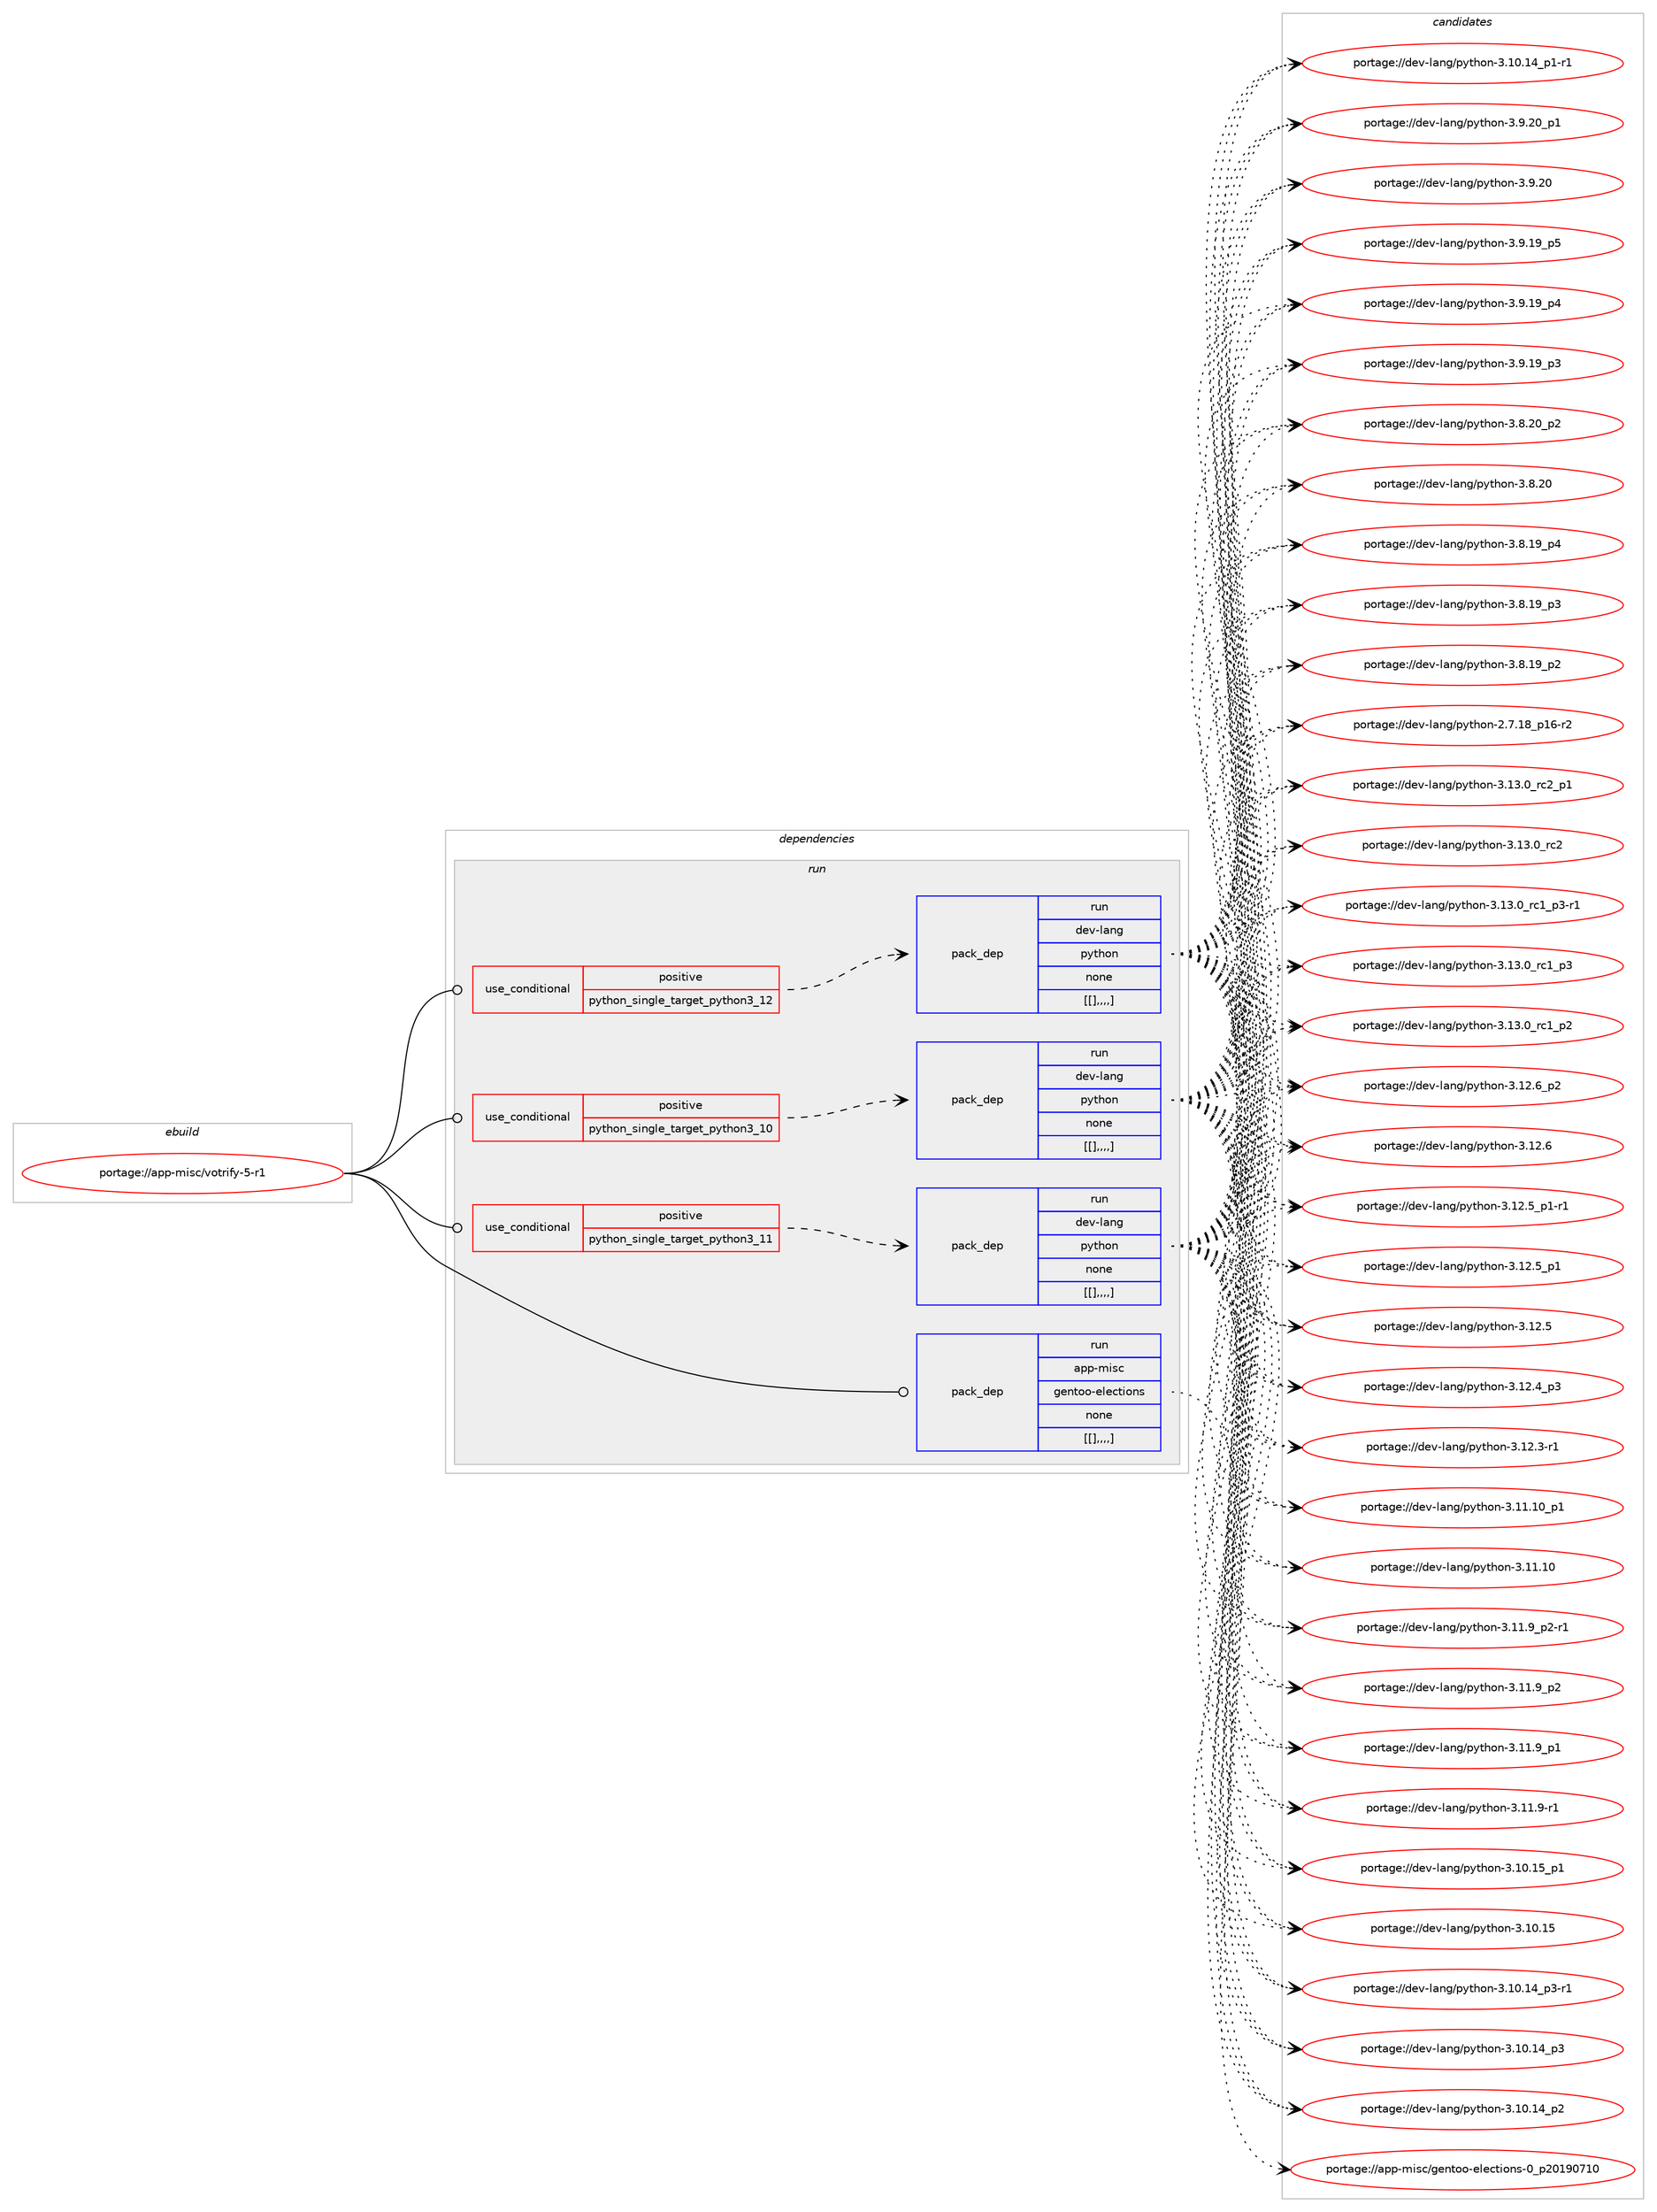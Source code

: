digraph prolog {

# *************
# Graph options
# *************

newrank=true;
concentrate=true;
compound=true;
graph [rankdir=LR,fontname=Helvetica,fontsize=10,ranksep=1.5];#, ranksep=2.5, nodesep=0.2];
edge  [arrowhead=vee];
node  [fontname=Helvetica,fontsize=10];

# **********
# The ebuild
# **********

subgraph cluster_leftcol {
color=gray;
label=<<i>ebuild</i>>;
id [label="portage://app-misc/votrify-5-r1", color=red, width=4, href="../app-misc/votrify-5-r1.svg"];
}

# ****************
# The dependencies
# ****************

subgraph cluster_midcol {
color=gray;
label=<<i>dependencies</i>>;
subgraph cluster_compile {
fillcolor="#eeeeee";
style=filled;
label=<<i>compile</i>>;
}
subgraph cluster_compileandrun {
fillcolor="#eeeeee";
style=filled;
label=<<i>compile and run</i>>;
}
subgraph cluster_run {
fillcolor="#eeeeee";
style=filled;
label=<<i>run</i>>;
subgraph cond13251 {
dependency45238 [label=<<TABLE BORDER="0" CELLBORDER="1" CELLSPACING="0" CELLPADDING="4"><TR><TD ROWSPAN="3" CELLPADDING="10">use_conditional</TD></TR><TR><TD>positive</TD></TR><TR><TD>python_single_target_python3_10</TD></TR></TABLE>>, shape=none, color=red];
subgraph pack31579 {
dependency45239 [label=<<TABLE BORDER="0" CELLBORDER="1" CELLSPACING="0" CELLPADDING="4" WIDTH="220"><TR><TD ROWSPAN="6" CELLPADDING="30">pack_dep</TD></TR><TR><TD WIDTH="110">run</TD></TR><TR><TD>dev-lang</TD></TR><TR><TD>python</TD></TR><TR><TD>none</TD></TR><TR><TD>[[],,,,]</TD></TR></TABLE>>, shape=none, color=blue];
}
dependency45238:e -> dependency45239:w [weight=20,style="dashed",arrowhead="vee"];
}
id:e -> dependency45238:w [weight=20,style="solid",arrowhead="odot"];
subgraph cond13252 {
dependency45240 [label=<<TABLE BORDER="0" CELLBORDER="1" CELLSPACING="0" CELLPADDING="4"><TR><TD ROWSPAN="3" CELLPADDING="10">use_conditional</TD></TR><TR><TD>positive</TD></TR><TR><TD>python_single_target_python3_11</TD></TR></TABLE>>, shape=none, color=red];
subgraph pack31580 {
dependency45241 [label=<<TABLE BORDER="0" CELLBORDER="1" CELLSPACING="0" CELLPADDING="4" WIDTH="220"><TR><TD ROWSPAN="6" CELLPADDING="30">pack_dep</TD></TR><TR><TD WIDTH="110">run</TD></TR><TR><TD>dev-lang</TD></TR><TR><TD>python</TD></TR><TR><TD>none</TD></TR><TR><TD>[[],,,,]</TD></TR></TABLE>>, shape=none, color=blue];
}
dependency45240:e -> dependency45241:w [weight=20,style="dashed",arrowhead="vee"];
}
id:e -> dependency45240:w [weight=20,style="solid",arrowhead="odot"];
subgraph cond13253 {
dependency45242 [label=<<TABLE BORDER="0" CELLBORDER="1" CELLSPACING="0" CELLPADDING="4"><TR><TD ROWSPAN="3" CELLPADDING="10">use_conditional</TD></TR><TR><TD>positive</TD></TR><TR><TD>python_single_target_python3_12</TD></TR></TABLE>>, shape=none, color=red];
subgraph pack31581 {
dependency45243 [label=<<TABLE BORDER="0" CELLBORDER="1" CELLSPACING="0" CELLPADDING="4" WIDTH="220"><TR><TD ROWSPAN="6" CELLPADDING="30">pack_dep</TD></TR><TR><TD WIDTH="110">run</TD></TR><TR><TD>dev-lang</TD></TR><TR><TD>python</TD></TR><TR><TD>none</TD></TR><TR><TD>[[],,,,]</TD></TR></TABLE>>, shape=none, color=blue];
}
dependency45242:e -> dependency45243:w [weight=20,style="dashed",arrowhead="vee"];
}
id:e -> dependency45242:w [weight=20,style="solid",arrowhead="odot"];
subgraph pack31582 {
dependency45244 [label=<<TABLE BORDER="0" CELLBORDER="1" CELLSPACING="0" CELLPADDING="4" WIDTH="220"><TR><TD ROWSPAN="6" CELLPADDING="30">pack_dep</TD></TR><TR><TD WIDTH="110">run</TD></TR><TR><TD>app-misc</TD></TR><TR><TD>gentoo-elections</TD></TR><TR><TD>none</TD></TR><TR><TD>[[],,,,]</TD></TR></TABLE>>, shape=none, color=blue];
}
id:e -> dependency45244:w [weight=20,style="solid",arrowhead="odot"];
}
}

# **************
# The candidates
# **************

subgraph cluster_choices {
rank=same;
color=gray;
label=<<i>candidates</i>>;

subgraph choice31579 {
color=black;
nodesep=1;
choice100101118451089711010347112121116104111110455146495146489511499509511249 [label="portage://dev-lang/python-3.13.0_rc2_p1", color=red, width=4,href="../dev-lang/python-3.13.0_rc2_p1.svg"];
choice10010111845108971101034711212111610411111045514649514648951149950 [label="portage://dev-lang/python-3.13.0_rc2", color=red, width=4,href="../dev-lang/python-3.13.0_rc2.svg"];
choice1001011184510897110103471121211161041111104551464951464895114994995112514511449 [label="portage://dev-lang/python-3.13.0_rc1_p3-r1", color=red, width=4,href="../dev-lang/python-3.13.0_rc1_p3-r1.svg"];
choice100101118451089711010347112121116104111110455146495146489511499499511251 [label="portage://dev-lang/python-3.13.0_rc1_p3", color=red, width=4,href="../dev-lang/python-3.13.0_rc1_p3.svg"];
choice100101118451089711010347112121116104111110455146495146489511499499511250 [label="portage://dev-lang/python-3.13.0_rc1_p2", color=red, width=4,href="../dev-lang/python-3.13.0_rc1_p2.svg"];
choice100101118451089711010347112121116104111110455146495046549511250 [label="portage://dev-lang/python-3.12.6_p2", color=red, width=4,href="../dev-lang/python-3.12.6_p2.svg"];
choice10010111845108971101034711212111610411111045514649504654 [label="portage://dev-lang/python-3.12.6", color=red, width=4,href="../dev-lang/python-3.12.6.svg"];
choice1001011184510897110103471121211161041111104551464950465395112494511449 [label="portage://dev-lang/python-3.12.5_p1-r1", color=red, width=4,href="../dev-lang/python-3.12.5_p1-r1.svg"];
choice100101118451089711010347112121116104111110455146495046539511249 [label="portage://dev-lang/python-3.12.5_p1", color=red, width=4,href="../dev-lang/python-3.12.5_p1.svg"];
choice10010111845108971101034711212111610411111045514649504653 [label="portage://dev-lang/python-3.12.5", color=red, width=4,href="../dev-lang/python-3.12.5.svg"];
choice100101118451089711010347112121116104111110455146495046529511251 [label="portage://dev-lang/python-3.12.4_p3", color=red, width=4,href="../dev-lang/python-3.12.4_p3.svg"];
choice100101118451089711010347112121116104111110455146495046514511449 [label="portage://dev-lang/python-3.12.3-r1", color=red, width=4,href="../dev-lang/python-3.12.3-r1.svg"];
choice10010111845108971101034711212111610411111045514649494649489511249 [label="portage://dev-lang/python-3.11.10_p1", color=red, width=4,href="../dev-lang/python-3.11.10_p1.svg"];
choice1001011184510897110103471121211161041111104551464949464948 [label="portage://dev-lang/python-3.11.10", color=red, width=4,href="../dev-lang/python-3.11.10.svg"];
choice1001011184510897110103471121211161041111104551464949465795112504511449 [label="portage://dev-lang/python-3.11.9_p2-r1", color=red, width=4,href="../dev-lang/python-3.11.9_p2-r1.svg"];
choice100101118451089711010347112121116104111110455146494946579511250 [label="portage://dev-lang/python-3.11.9_p2", color=red, width=4,href="../dev-lang/python-3.11.9_p2.svg"];
choice100101118451089711010347112121116104111110455146494946579511249 [label="portage://dev-lang/python-3.11.9_p1", color=red, width=4,href="../dev-lang/python-3.11.9_p1.svg"];
choice100101118451089711010347112121116104111110455146494946574511449 [label="portage://dev-lang/python-3.11.9-r1", color=red, width=4,href="../dev-lang/python-3.11.9-r1.svg"];
choice10010111845108971101034711212111610411111045514649484649539511249 [label="portage://dev-lang/python-3.10.15_p1", color=red, width=4,href="../dev-lang/python-3.10.15_p1.svg"];
choice1001011184510897110103471121211161041111104551464948464953 [label="portage://dev-lang/python-3.10.15", color=red, width=4,href="../dev-lang/python-3.10.15.svg"];
choice100101118451089711010347112121116104111110455146494846495295112514511449 [label="portage://dev-lang/python-3.10.14_p3-r1", color=red, width=4,href="../dev-lang/python-3.10.14_p3-r1.svg"];
choice10010111845108971101034711212111610411111045514649484649529511251 [label="portage://dev-lang/python-3.10.14_p3", color=red, width=4,href="../dev-lang/python-3.10.14_p3.svg"];
choice10010111845108971101034711212111610411111045514649484649529511250 [label="portage://dev-lang/python-3.10.14_p2", color=red, width=4,href="../dev-lang/python-3.10.14_p2.svg"];
choice100101118451089711010347112121116104111110455146494846495295112494511449 [label="portage://dev-lang/python-3.10.14_p1-r1", color=red, width=4,href="../dev-lang/python-3.10.14_p1-r1.svg"];
choice100101118451089711010347112121116104111110455146574650489511249 [label="portage://dev-lang/python-3.9.20_p1", color=red, width=4,href="../dev-lang/python-3.9.20_p1.svg"];
choice10010111845108971101034711212111610411111045514657465048 [label="portage://dev-lang/python-3.9.20", color=red, width=4,href="../dev-lang/python-3.9.20.svg"];
choice100101118451089711010347112121116104111110455146574649579511253 [label="portage://dev-lang/python-3.9.19_p5", color=red, width=4,href="../dev-lang/python-3.9.19_p5.svg"];
choice100101118451089711010347112121116104111110455146574649579511252 [label="portage://dev-lang/python-3.9.19_p4", color=red, width=4,href="../dev-lang/python-3.9.19_p4.svg"];
choice100101118451089711010347112121116104111110455146574649579511251 [label="portage://dev-lang/python-3.9.19_p3", color=red, width=4,href="../dev-lang/python-3.9.19_p3.svg"];
choice100101118451089711010347112121116104111110455146564650489511250 [label="portage://dev-lang/python-3.8.20_p2", color=red, width=4,href="../dev-lang/python-3.8.20_p2.svg"];
choice10010111845108971101034711212111610411111045514656465048 [label="portage://dev-lang/python-3.8.20", color=red, width=4,href="../dev-lang/python-3.8.20.svg"];
choice100101118451089711010347112121116104111110455146564649579511252 [label="portage://dev-lang/python-3.8.19_p4", color=red, width=4,href="../dev-lang/python-3.8.19_p4.svg"];
choice100101118451089711010347112121116104111110455146564649579511251 [label="portage://dev-lang/python-3.8.19_p3", color=red, width=4,href="../dev-lang/python-3.8.19_p3.svg"];
choice100101118451089711010347112121116104111110455146564649579511250 [label="portage://dev-lang/python-3.8.19_p2", color=red, width=4,href="../dev-lang/python-3.8.19_p2.svg"];
choice100101118451089711010347112121116104111110455046554649569511249544511450 [label="portage://dev-lang/python-2.7.18_p16-r2", color=red, width=4,href="../dev-lang/python-2.7.18_p16-r2.svg"];
dependency45239:e -> choice100101118451089711010347112121116104111110455146495146489511499509511249:w [style=dotted,weight="100"];
dependency45239:e -> choice10010111845108971101034711212111610411111045514649514648951149950:w [style=dotted,weight="100"];
dependency45239:e -> choice1001011184510897110103471121211161041111104551464951464895114994995112514511449:w [style=dotted,weight="100"];
dependency45239:e -> choice100101118451089711010347112121116104111110455146495146489511499499511251:w [style=dotted,weight="100"];
dependency45239:e -> choice100101118451089711010347112121116104111110455146495146489511499499511250:w [style=dotted,weight="100"];
dependency45239:e -> choice100101118451089711010347112121116104111110455146495046549511250:w [style=dotted,weight="100"];
dependency45239:e -> choice10010111845108971101034711212111610411111045514649504654:w [style=dotted,weight="100"];
dependency45239:e -> choice1001011184510897110103471121211161041111104551464950465395112494511449:w [style=dotted,weight="100"];
dependency45239:e -> choice100101118451089711010347112121116104111110455146495046539511249:w [style=dotted,weight="100"];
dependency45239:e -> choice10010111845108971101034711212111610411111045514649504653:w [style=dotted,weight="100"];
dependency45239:e -> choice100101118451089711010347112121116104111110455146495046529511251:w [style=dotted,weight="100"];
dependency45239:e -> choice100101118451089711010347112121116104111110455146495046514511449:w [style=dotted,weight="100"];
dependency45239:e -> choice10010111845108971101034711212111610411111045514649494649489511249:w [style=dotted,weight="100"];
dependency45239:e -> choice1001011184510897110103471121211161041111104551464949464948:w [style=dotted,weight="100"];
dependency45239:e -> choice1001011184510897110103471121211161041111104551464949465795112504511449:w [style=dotted,weight="100"];
dependency45239:e -> choice100101118451089711010347112121116104111110455146494946579511250:w [style=dotted,weight="100"];
dependency45239:e -> choice100101118451089711010347112121116104111110455146494946579511249:w [style=dotted,weight="100"];
dependency45239:e -> choice100101118451089711010347112121116104111110455146494946574511449:w [style=dotted,weight="100"];
dependency45239:e -> choice10010111845108971101034711212111610411111045514649484649539511249:w [style=dotted,weight="100"];
dependency45239:e -> choice1001011184510897110103471121211161041111104551464948464953:w [style=dotted,weight="100"];
dependency45239:e -> choice100101118451089711010347112121116104111110455146494846495295112514511449:w [style=dotted,weight="100"];
dependency45239:e -> choice10010111845108971101034711212111610411111045514649484649529511251:w [style=dotted,weight="100"];
dependency45239:e -> choice10010111845108971101034711212111610411111045514649484649529511250:w [style=dotted,weight="100"];
dependency45239:e -> choice100101118451089711010347112121116104111110455146494846495295112494511449:w [style=dotted,weight="100"];
dependency45239:e -> choice100101118451089711010347112121116104111110455146574650489511249:w [style=dotted,weight="100"];
dependency45239:e -> choice10010111845108971101034711212111610411111045514657465048:w [style=dotted,weight="100"];
dependency45239:e -> choice100101118451089711010347112121116104111110455146574649579511253:w [style=dotted,weight="100"];
dependency45239:e -> choice100101118451089711010347112121116104111110455146574649579511252:w [style=dotted,weight="100"];
dependency45239:e -> choice100101118451089711010347112121116104111110455146574649579511251:w [style=dotted,weight="100"];
dependency45239:e -> choice100101118451089711010347112121116104111110455146564650489511250:w [style=dotted,weight="100"];
dependency45239:e -> choice10010111845108971101034711212111610411111045514656465048:w [style=dotted,weight="100"];
dependency45239:e -> choice100101118451089711010347112121116104111110455146564649579511252:w [style=dotted,weight="100"];
dependency45239:e -> choice100101118451089711010347112121116104111110455146564649579511251:w [style=dotted,weight="100"];
dependency45239:e -> choice100101118451089711010347112121116104111110455146564649579511250:w [style=dotted,weight="100"];
dependency45239:e -> choice100101118451089711010347112121116104111110455046554649569511249544511450:w [style=dotted,weight="100"];
}
subgraph choice31580 {
color=black;
nodesep=1;
choice100101118451089711010347112121116104111110455146495146489511499509511249 [label="portage://dev-lang/python-3.13.0_rc2_p1", color=red, width=4,href="../dev-lang/python-3.13.0_rc2_p1.svg"];
choice10010111845108971101034711212111610411111045514649514648951149950 [label="portage://dev-lang/python-3.13.0_rc2", color=red, width=4,href="../dev-lang/python-3.13.0_rc2.svg"];
choice1001011184510897110103471121211161041111104551464951464895114994995112514511449 [label="portage://dev-lang/python-3.13.0_rc1_p3-r1", color=red, width=4,href="../dev-lang/python-3.13.0_rc1_p3-r1.svg"];
choice100101118451089711010347112121116104111110455146495146489511499499511251 [label="portage://dev-lang/python-3.13.0_rc1_p3", color=red, width=4,href="../dev-lang/python-3.13.0_rc1_p3.svg"];
choice100101118451089711010347112121116104111110455146495146489511499499511250 [label="portage://dev-lang/python-3.13.0_rc1_p2", color=red, width=4,href="../dev-lang/python-3.13.0_rc1_p2.svg"];
choice100101118451089711010347112121116104111110455146495046549511250 [label="portage://dev-lang/python-3.12.6_p2", color=red, width=4,href="../dev-lang/python-3.12.6_p2.svg"];
choice10010111845108971101034711212111610411111045514649504654 [label="portage://dev-lang/python-3.12.6", color=red, width=4,href="../dev-lang/python-3.12.6.svg"];
choice1001011184510897110103471121211161041111104551464950465395112494511449 [label="portage://dev-lang/python-3.12.5_p1-r1", color=red, width=4,href="../dev-lang/python-3.12.5_p1-r1.svg"];
choice100101118451089711010347112121116104111110455146495046539511249 [label="portage://dev-lang/python-3.12.5_p1", color=red, width=4,href="../dev-lang/python-3.12.5_p1.svg"];
choice10010111845108971101034711212111610411111045514649504653 [label="portage://dev-lang/python-3.12.5", color=red, width=4,href="../dev-lang/python-3.12.5.svg"];
choice100101118451089711010347112121116104111110455146495046529511251 [label="portage://dev-lang/python-3.12.4_p3", color=red, width=4,href="../dev-lang/python-3.12.4_p3.svg"];
choice100101118451089711010347112121116104111110455146495046514511449 [label="portage://dev-lang/python-3.12.3-r1", color=red, width=4,href="../dev-lang/python-3.12.3-r1.svg"];
choice10010111845108971101034711212111610411111045514649494649489511249 [label="portage://dev-lang/python-3.11.10_p1", color=red, width=4,href="../dev-lang/python-3.11.10_p1.svg"];
choice1001011184510897110103471121211161041111104551464949464948 [label="portage://dev-lang/python-3.11.10", color=red, width=4,href="../dev-lang/python-3.11.10.svg"];
choice1001011184510897110103471121211161041111104551464949465795112504511449 [label="portage://dev-lang/python-3.11.9_p2-r1", color=red, width=4,href="../dev-lang/python-3.11.9_p2-r1.svg"];
choice100101118451089711010347112121116104111110455146494946579511250 [label="portage://dev-lang/python-3.11.9_p2", color=red, width=4,href="../dev-lang/python-3.11.9_p2.svg"];
choice100101118451089711010347112121116104111110455146494946579511249 [label="portage://dev-lang/python-3.11.9_p1", color=red, width=4,href="../dev-lang/python-3.11.9_p1.svg"];
choice100101118451089711010347112121116104111110455146494946574511449 [label="portage://dev-lang/python-3.11.9-r1", color=red, width=4,href="../dev-lang/python-3.11.9-r1.svg"];
choice10010111845108971101034711212111610411111045514649484649539511249 [label="portage://dev-lang/python-3.10.15_p1", color=red, width=4,href="../dev-lang/python-3.10.15_p1.svg"];
choice1001011184510897110103471121211161041111104551464948464953 [label="portage://dev-lang/python-3.10.15", color=red, width=4,href="../dev-lang/python-3.10.15.svg"];
choice100101118451089711010347112121116104111110455146494846495295112514511449 [label="portage://dev-lang/python-3.10.14_p3-r1", color=red, width=4,href="../dev-lang/python-3.10.14_p3-r1.svg"];
choice10010111845108971101034711212111610411111045514649484649529511251 [label="portage://dev-lang/python-3.10.14_p3", color=red, width=4,href="../dev-lang/python-3.10.14_p3.svg"];
choice10010111845108971101034711212111610411111045514649484649529511250 [label="portage://dev-lang/python-3.10.14_p2", color=red, width=4,href="../dev-lang/python-3.10.14_p2.svg"];
choice100101118451089711010347112121116104111110455146494846495295112494511449 [label="portage://dev-lang/python-3.10.14_p1-r1", color=red, width=4,href="../dev-lang/python-3.10.14_p1-r1.svg"];
choice100101118451089711010347112121116104111110455146574650489511249 [label="portage://dev-lang/python-3.9.20_p1", color=red, width=4,href="../dev-lang/python-3.9.20_p1.svg"];
choice10010111845108971101034711212111610411111045514657465048 [label="portage://dev-lang/python-3.9.20", color=red, width=4,href="../dev-lang/python-3.9.20.svg"];
choice100101118451089711010347112121116104111110455146574649579511253 [label="portage://dev-lang/python-3.9.19_p5", color=red, width=4,href="../dev-lang/python-3.9.19_p5.svg"];
choice100101118451089711010347112121116104111110455146574649579511252 [label="portage://dev-lang/python-3.9.19_p4", color=red, width=4,href="../dev-lang/python-3.9.19_p4.svg"];
choice100101118451089711010347112121116104111110455146574649579511251 [label="portage://dev-lang/python-3.9.19_p3", color=red, width=4,href="../dev-lang/python-3.9.19_p3.svg"];
choice100101118451089711010347112121116104111110455146564650489511250 [label="portage://dev-lang/python-3.8.20_p2", color=red, width=4,href="../dev-lang/python-3.8.20_p2.svg"];
choice10010111845108971101034711212111610411111045514656465048 [label="portage://dev-lang/python-3.8.20", color=red, width=4,href="../dev-lang/python-3.8.20.svg"];
choice100101118451089711010347112121116104111110455146564649579511252 [label="portage://dev-lang/python-3.8.19_p4", color=red, width=4,href="../dev-lang/python-3.8.19_p4.svg"];
choice100101118451089711010347112121116104111110455146564649579511251 [label="portage://dev-lang/python-3.8.19_p3", color=red, width=4,href="../dev-lang/python-3.8.19_p3.svg"];
choice100101118451089711010347112121116104111110455146564649579511250 [label="portage://dev-lang/python-3.8.19_p2", color=red, width=4,href="../dev-lang/python-3.8.19_p2.svg"];
choice100101118451089711010347112121116104111110455046554649569511249544511450 [label="portage://dev-lang/python-2.7.18_p16-r2", color=red, width=4,href="../dev-lang/python-2.7.18_p16-r2.svg"];
dependency45241:e -> choice100101118451089711010347112121116104111110455146495146489511499509511249:w [style=dotted,weight="100"];
dependency45241:e -> choice10010111845108971101034711212111610411111045514649514648951149950:w [style=dotted,weight="100"];
dependency45241:e -> choice1001011184510897110103471121211161041111104551464951464895114994995112514511449:w [style=dotted,weight="100"];
dependency45241:e -> choice100101118451089711010347112121116104111110455146495146489511499499511251:w [style=dotted,weight="100"];
dependency45241:e -> choice100101118451089711010347112121116104111110455146495146489511499499511250:w [style=dotted,weight="100"];
dependency45241:e -> choice100101118451089711010347112121116104111110455146495046549511250:w [style=dotted,weight="100"];
dependency45241:e -> choice10010111845108971101034711212111610411111045514649504654:w [style=dotted,weight="100"];
dependency45241:e -> choice1001011184510897110103471121211161041111104551464950465395112494511449:w [style=dotted,weight="100"];
dependency45241:e -> choice100101118451089711010347112121116104111110455146495046539511249:w [style=dotted,weight="100"];
dependency45241:e -> choice10010111845108971101034711212111610411111045514649504653:w [style=dotted,weight="100"];
dependency45241:e -> choice100101118451089711010347112121116104111110455146495046529511251:w [style=dotted,weight="100"];
dependency45241:e -> choice100101118451089711010347112121116104111110455146495046514511449:w [style=dotted,weight="100"];
dependency45241:e -> choice10010111845108971101034711212111610411111045514649494649489511249:w [style=dotted,weight="100"];
dependency45241:e -> choice1001011184510897110103471121211161041111104551464949464948:w [style=dotted,weight="100"];
dependency45241:e -> choice1001011184510897110103471121211161041111104551464949465795112504511449:w [style=dotted,weight="100"];
dependency45241:e -> choice100101118451089711010347112121116104111110455146494946579511250:w [style=dotted,weight="100"];
dependency45241:e -> choice100101118451089711010347112121116104111110455146494946579511249:w [style=dotted,weight="100"];
dependency45241:e -> choice100101118451089711010347112121116104111110455146494946574511449:w [style=dotted,weight="100"];
dependency45241:e -> choice10010111845108971101034711212111610411111045514649484649539511249:w [style=dotted,weight="100"];
dependency45241:e -> choice1001011184510897110103471121211161041111104551464948464953:w [style=dotted,weight="100"];
dependency45241:e -> choice100101118451089711010347112121116104111110455146494846495295112514511449:w [style=dotted,weight="100"];
dependency45241:e -> choice10010111845108971101034711212111610411111045514649484649529511251:w [style=dotted,weight="100"];
dependency45241:e -> choice10010111845108971101034711212111610411111045514649484649529511250:w [style=dotted,weight="100"];
dependency45241:e -> choice100101118451089711010347112121116104111110455146494846495295112494511449:w [style=dotted,weight="100"];
dependency45241:e -> choice100101118451089711010347112121116104111110455146574650489511249:w [style=dotted,weight="100"];
dependency45241:e -> choice10010111845108971101034711212111610411111045514657465048:w [style=dotted,weight="100"];
dependency45241:e -> choice100101118451089711010347112121116104111110455146574649579511253:w [style=dotted,weight="100"];
dependency45241:e -> choice100101118451089711010347112121116104111110455146574649579511252:w [style=dotted,weight="100"];
dependency45241:e -> choice100101118451089711010347112121116104111110455146574649579511251:w [style=dotted,weight="100"];
dependency45241:e -> choice100101118451089711010347112121116104111110455146564650489511250:w [style=dotted,weight="100"];
dependency45241:e -> choice10010111845108971101034711212111610411111045514656465048:w [style=dotted,weight="100"];
dependency45241:e -> choice100101118451089711010347112121116104111110455146564649579511252:w [style=dotted,weight="100"];
dependency45241:e -> choice100101118451089711010347112121116104111110455146564649579511251:w [style=dotted,weight="100"];
dependency45241:e -> choice100101118451089711010347112121116104111110455146564649579511250:w [style=dotted,weight="100"];
dependency45241:e -> choice100101118451089711010347112121116104111110455046554649569511249544511450:w [style=dotted,weight="100"];
}
subgraph choice31581 {
color=black;
nodesep=1;
choice100101118451089711010347112121116104111110455146495146489511499509511249 [label="portage://dev-lang/python-3.13.0_rc2_p1", color=red, width=4,href="../dev-lang/python-3.13.0_rc2_p1.svg"];
choice10010111845108971101034711212111610411111045514649514648951149950 [label="portage://dev-lang/python-3.13.0_rc2", color=red, width=4,href="../dev-lang/python-3.13.0_rc2.svg"];
choice1001011184510897110103471121211161041111104551464951464895114994995112514511449 [label="portage://dev-lang/python-3.13.0_rc1_p3-r1", color=red, width=4,href="../dev-lang/python-3.13.0_rc1_p3-r1.svg"];
choice100101118451089711010347112121116104111110455146495146489511499499511251 [label="portage://dev-lang/python-3.13.0_rc1_p3", color=red, width=4,href="../dev-lang/python-3.13.0_rc1_p3.svg"];
choice100101118451089711010347112121116104111110455146495146489511499499511250 [label="portage://dev-lang/python-3.13.0_rc1_p2", color=red, width=4,href="../dev-lang/python-3.13.0_rc1_p2.svg"];
choice100101118451089711010347112121116104111110455146495046549511250 [label="portage://dev-lang/python-3.12.6_p2", color=red, width=4,href="../dev-lang/python-3.12.6_p2.svg"];
choice10010111845108971101034711212111610411111045514649504654 [label="portage://dev-lang/python-3.12.6", color=red, width=4,href="../dev-lang/python-3.12.6.svg"];
choice1001011184510897110103471121211161041111104551464950465395112494511449 [label="portage://dev-lang/python-3.12.5_p1-r1", color=red, width=4,href="../dev-lang/python-3.12.5_p1-r1.svg"];
choice100101118451089711010347112121116104111110455146495046539511249 [label="portage://dev-lang/python-3.12.5_p1", color=red, width=4,href="../dev-lang/python-3.12.5_p1.svg"];
choice10010111845108971101034711212111610411111045514649504653 [label="portage://dev-lang/python-3.12.5", color=red, width=4,href="../dev-lang/python-3.12.5.svg"];
choice100101118451089711010347112121116104111110455146495046529511251 [label="portage://dev-lang/python-3.12.4_p3", color=red, width=4,href="../dev-lang/python-3.12.4_p3.svg"];
choice100101118451089711010347112121116104111110455146495046514511449 [label="portage://dev-lang/python-3.12.3-r1", color=red, width=4,href="../dev-lang/python-3.12.3-r1.svg"];
choice10010111845108971101034711212111610411111045514649494649489511249 [label="portage://dev-lang/python-3.11.10_p1", color=red, width=4,href="../dev-lang/python-3.11.10_p1.svg"];
choice1001011184510897110103471121211161041111104551464949464948 [label="portage://dev-lang/python-3.11.10", color=red, width=4,href="../dev-lang/python-3.11.10.svg"];
choice1001011184510897110103471121211161041111104551464949465795112504511449 [label="portage://dev-lang/python-3.11.9_p2-r1", color=red, width=4,href="../dev-lang/python-3.11.9_p2-r1.svg"];
choice100101118451089711010347112121116104111110455146494946579511250 [label="portage://dev-lang/python-3.11.9_p2", color=red, width=4,href="../dev-lang/python-3.11.9_p2.svg"];
choice100101118451089711010347112121116104111110455146494946579511249 [label="portage://dev-lang/python-3.11.9_p1", color=red, width=4,href="../dev-lang/python-3.11.9_p1.svg"];
choice100101118451089711010347112121116104111110455146494946574511449 [label="portage://dev-lang/python-3.11.9-r1", color=red, width=4,href="../dev-lang/python-3.11.9-r1.svg"];
choice10010111845108971101034711212111610411111045514649484649539511249 [label="portage://dev-lang/python-3.10.15_p1", color=red, width=4,href="../dev-lang/python-3.10.15_p1.svg"];
choice1001011184510897110103471121211161041111104551464948464953 [label="portage://dev-lang/python-3.10.15", color=red, width=4,href="../dev-lang/python-3.10.15.svg"];
choice100101118451089711010347112121116104111110455146494846495295112514511449 [label="portage://dev-lang/python-3.10.14_p3-r1", color=red, width=4,href="../dev-lang/python-3.10.14_p3-r1.svg"];
choice10010111845108971101034711212111610411111045514649484649529511251 [label="portage://dev-lang/python-3.10.14_p3", color=red, width=4,href="../dev-lang/python-3.10.14_p3.svg"];
choice10010111845108971101034711212111610411111045514649484649529511250 [label="portage://dev-lang/python-3.10.14_p2", color=red, width=4,href="../dev-lang/python-3.10.14_p2.svg"];
choice100101118451089711010347112121116104111110455146494846495295112494511449 [label="portage://dev-lang/python-3.10.14_p1-r1", color=red, width=4,href="../dev-lang/python-3.10.14_p1-r1.svg"];
choice100101118451089711010347112121116104111110455146574650489511249 [label="portage://dev-lang/python-3.9.20_p1", color=red, width=4,href="../dev-lang/python-3.9.20_p1.svg"];
choice10010111845108971101034711212111610411111045514657465048 [label="portage://dev-lang/python-3.9.20", color=red, width=4,href="../dev-lang/python-3.9.20.svg"];
choice100101118451089711010347112121116104111110455146574649579511253 [label="portage://dev-lang/python-3.9.19_p5", color=red, width=4,href="../dev-lang/python-3.9.19_p5.svg"];
choice100101118451089711010347112121116104111110455146574649579511252 [label="portage://dev-lang/python-3.9.19_p4", color=red, width=4,href="../dev-lang/python-3.9.19_p4.svg"];
choice100101118451089711010347112121116104111110455146574649579511251 [label="portage://dev-lang/python-3.9.19_p3", color=red, width=4,href="../dev-lang/python-3.9.19_p3.svg"];
choice100101118451089711010347112121116104111110455146564650489511250 [label="portage://dev-lang/python-3.8.20_p2", color=red, width=4,href="../dev-lang/python-3.8.20_p2.svg"];
choice10010111845108971101034711212111610411111045514656465048 [label="portage://dev-lang/python-3.8.20", color=red, width=4,href="../dev-lang/python-3.8.20.svg"];
choice100101118451089711010347112121116104111110455146564649579511252 [label="portage://dev-lang/python-3.8.19_p4", color=red, width=4,href="../dev-lang/python-3.8.19_p4.svg"];
choice100101118451089711010347112121116104111110455146564649579511251 [label="portage://dev-lang/python-3.8.19_p3", color=red, width=4,href="../dev-lang/python-3.8.19_p3.svg"];
choice100101118451089711010347112121116104111110455146564649579511250 [label="portage://dev-lang/python-3.8.19_p2", color=red, width=4,href="../dev-lang/python-3.8.19_p2.svg"];
choice100101118451089711010347112121116104111110455046554649569511249544511450 [label="portage://dev-lang/python-2.7.18_p16-r2", color=red, width=4,href="../dev-lang/python-2.7.18_p16-r2.svg"];
dependency45243:e -> choice100101118451089711010347112121116104111110455146495146489511499509511249:w [style=dotted,weight="100"];
dependency45243:e -> choice10010111845108971101034711212111610411111045514649514648951149950:w [style=dotted,weight="100"];
dependency45243:e -> choice1001011184510897110103471121211161041111104551464951464895114994995112514511449:w [style=dotted,weight="100"];
dependency45243:e -> choice100101118451089711010347112121116104111110455146495146489511499499511251:w [style=dotted,weight="100"];
dependency45243:e -> choice100101118451089711010347112121116104111110455146495146489511499499511250:w [style=dotted,weight="100"];
dependency45243:e -> choice100101118451089711010347112121116104111110455146495046549511250:w [style=dotted,weight="100"];
dependency45243:e -> choice10010111845108971101034711212111610411111045514649504654:w [style=dotted,weight="100"];
dependency45243:e -> choice1001011184510897110103471121211161041111104551464950465395112494511449:w [style=dotted,weight="100"];
dependency45243:e -> choice100101118451089711010347112121116104111110455146495046539511249:w [style=dotted,weight="100"];
dependency45243:e -> choice10010111845108971101034711212111610411111045514649504653:w [style=dotted,weight="100"];
dependency45243:e -> choice100101118451089711010347112121116104111110455146495046529511251:w [style=dotted,weight="100"];
dependency45243:e -> choice100101118451089711010347112121116104111110455146495046514511449:w [style=dotted,weight="100"];
dependency45243:e -> choice10010111845108971101034711212111610411111045514649494649489511249:w [style=dotted,weight="100"];
dependency45243:e -> choice1001011184510897110103471121211161041111104551464949464948:w [style=dotted,weight="100"];
dependency45243:e -> choice1001011184510897110103471121211161041111104551464949465795112504511449:w [style=dotted,weight="100"];
dependency45243:e -> choice100101118451089711010347112121116104111110455146494946579511250:w [style=dotted,weight="100"];
dependency45243:e -> choice100101118451089711010347112121116104111110455146494946579511249:w [style=dotted,weight="100"];
dependency45243:e -> choice100101118451089711010347112121116104111110455146494946574511449:w [style=dotted,weight="100"];
dependency45243:e -> choice10010111845108971101034711212111610411111045514649484649539511249:w [style=dotted,weight="100"];
dependency45243:e -> choice1001011184510897110103471121211161041111104551464948464953:w [style=dotted,weight="100"];
dependency45243:e -> choice100101118451089711010347112121116104111110455146494846495295112514511449:w [style=dotted,weight="100"];
dependency45243:e -> choice10010111845108971101034711212111610411111045514649484649529511251:w [style=dotted,weight="100"];
dependency45243:e -> choice10010111845108971101034711212111610411111045514649484649529511250:w [style=dotted,weight="100"];
dependency45243:e -> choice100101118451089711010347112121116104111110455146494846495295112494511449:w [style=dotted,weight="100"];
dependency45243:e -> choice100101118451089711010347112121116104111110455146574650489511249:w [style=dotted,weight="100"];
dependency45243:e -> choice10010111845108971101034711212111610411111045514657465048:w [style=dotted,weight="100"];
dependency45243:e -> choice100101118451089711010347112121116104111110455146574649579511253:w [style=dotted,weight="100"];
dependency45243:e -> choice100101118451089711010347112121116104111110455146574649579511252:w [style=dotted,weight="100"];
dependency45243:e -> choice100101118451089711010347112121116104111110455146574649579511251:w [style=dotted,weight="100"];
dependency45243:e -> choice100101118451089711010347112121116104111110455146564650489511250:w [style=dotted,weight="100"];
dependency45243:e -> choice10010111845108971101034711212111610411111045514656465048:w [style=dotted,weight="100"];
dependency45243:e -> choice100101118451089711010347112121116104111110455146564649579511252:w [style=dotted,weight="100"];
dependency45243:e -> choice100101118451089711010347112121116104111110455146564649579511251:w [style=dotted,weight="100"];
dependency45243:e -> choice100101118451089711010347112121116104111110455146564649579511250:w [style=dotted,weight="100"];
dependency45243:e -> choice100101118451089711010347112121116104111110455046554649569511249544511450:w [style=dotted,weight="100"];
}
subgraph choice31582 {
color=black;
nodesep=1;
choice9711211245109105115994710310111011611111145101108101991161051111101154548951125048495748554948 [label="portage://app-misc/gentoo-elections-0_p20190710", color=red, width=4,href="../app-misc/gentoo-elections-0_p20190710.svg"];
dependency45244:e -> choice9711211245109105115994710310111011611111145101108101991161051111101154548951125048495748554948:w [style=dotted,weight="100"];
}
}

}
